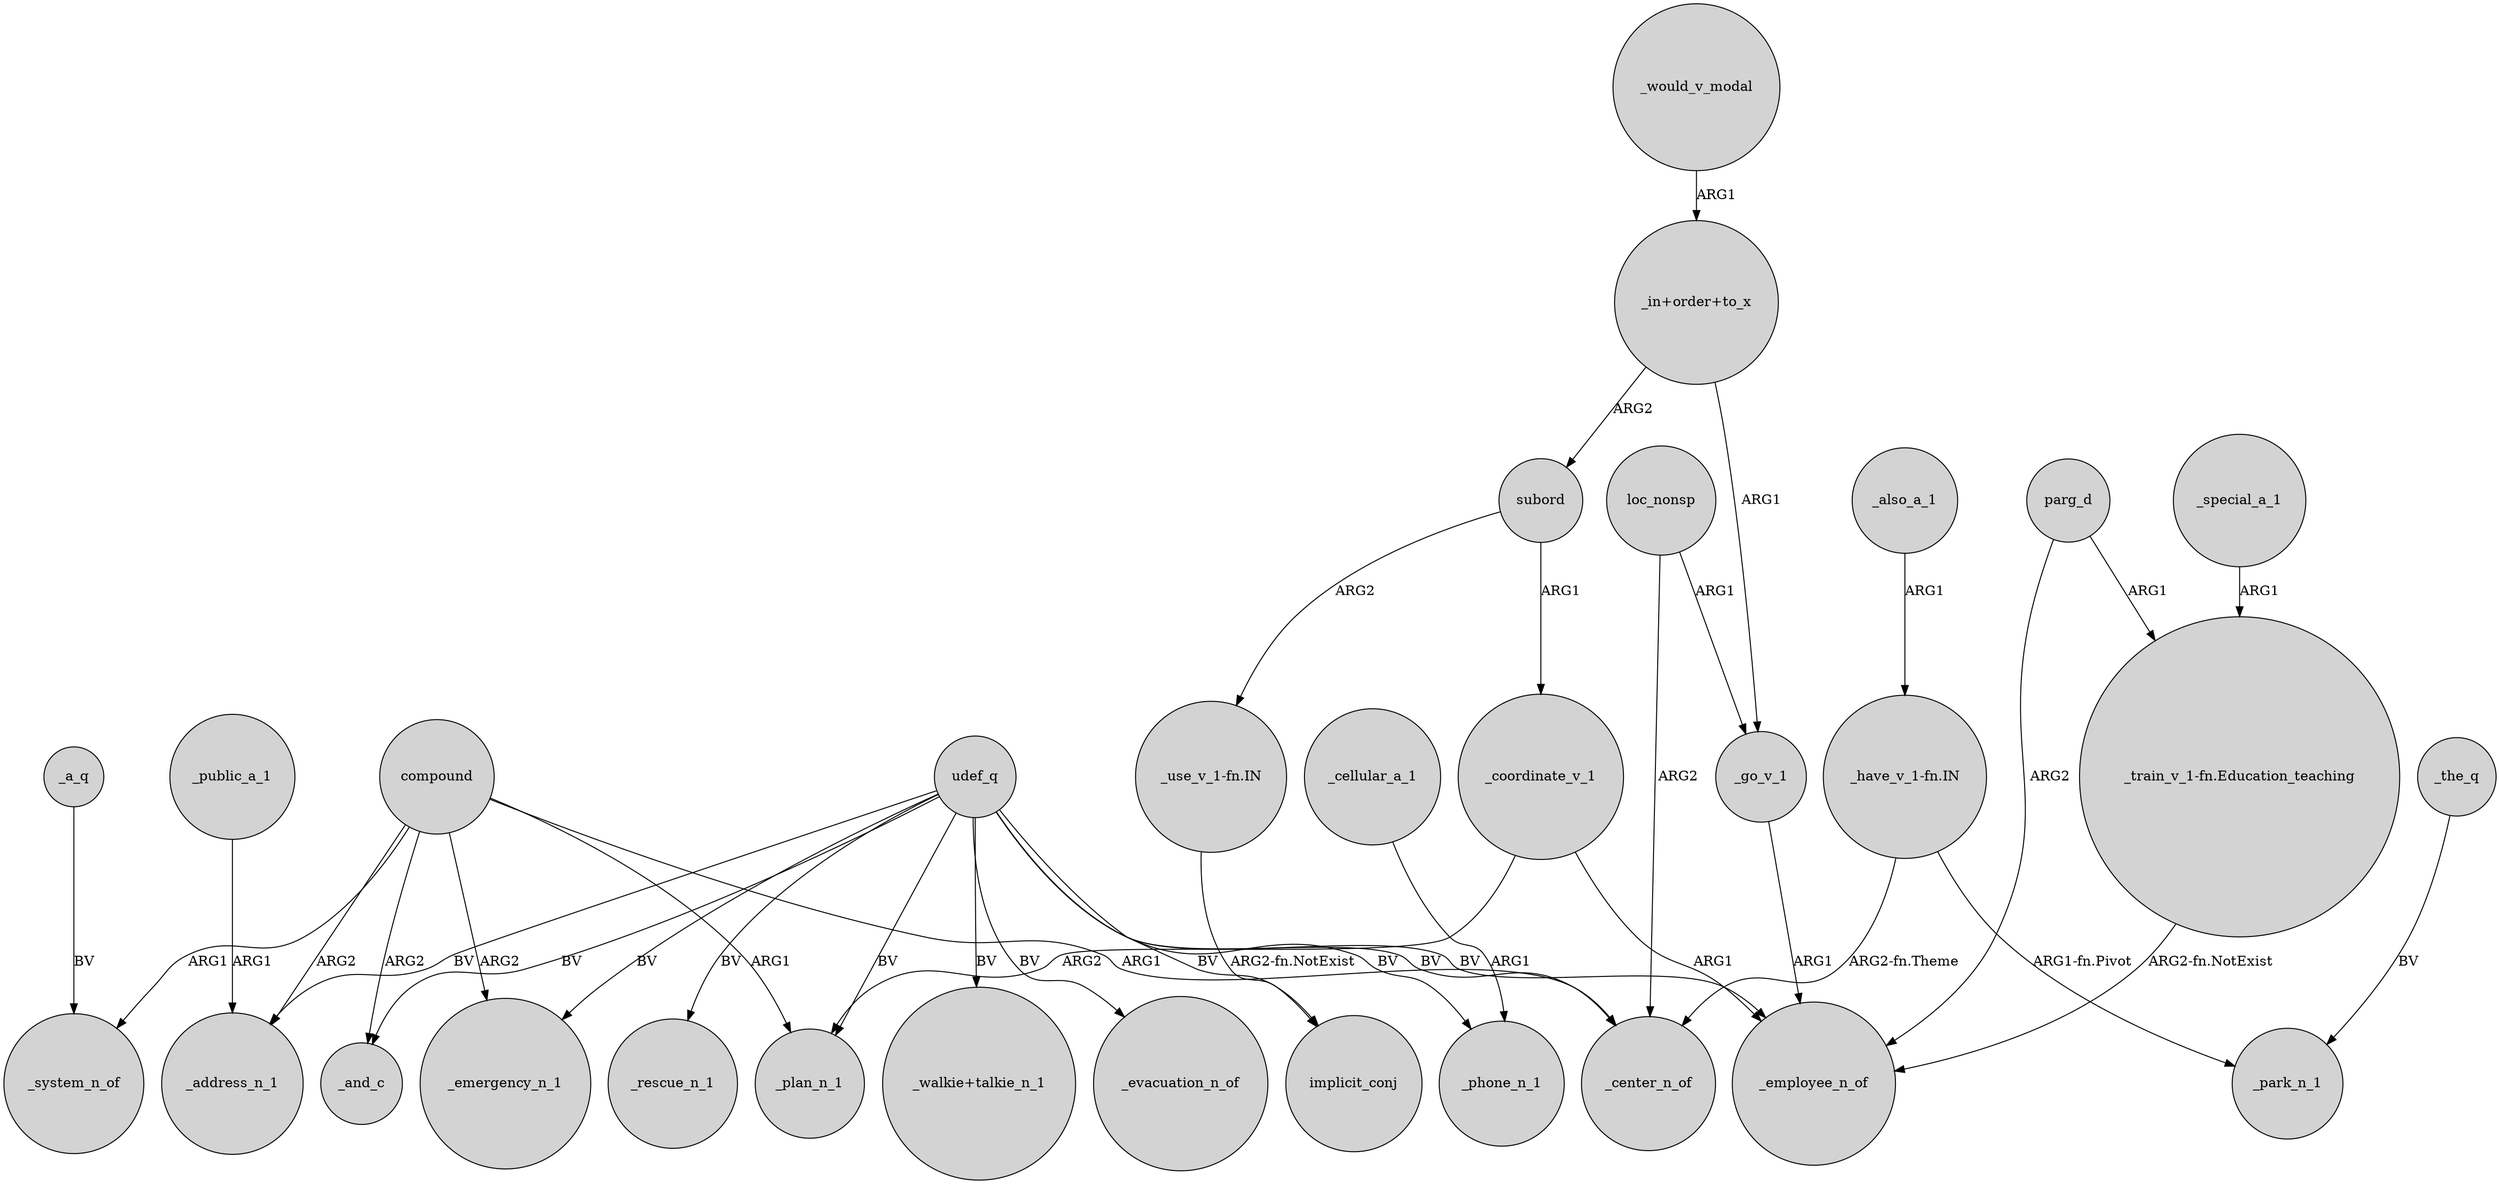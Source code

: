 digraph {
	node [shape=circle style=filled]
	compound -> _emergency_n_1 [label=ARG2]
	udef_q -> _address_n_1 [label=BV]
	_coordinate_v_1 -> _plan_n_1 [label=ARG2]
	udef_q -> _employee_n_of [label=BV]
	compound -> _system_n_of [label=ARG1]
	loc_nonsp -> _center_n_of [label=ARG2]
	compound -> _address_n_1 [label=ARG2]
	_would_v_modal -> "_in+order+to_x" [label=ARG1]
	compound -> _plan_n_1 [label=ARG1]
	_special_a_1 -> "_train_v_1-fn.Education_teaching" [label=ARG1]
	_public_a_1 -> _address_n_1 [label=ARG1]
	"_have_v_1-fn.IN" -> _center_n_of [label="ARG2-fn.Theme"]
	subord -> "_use_v_1-fn.IN" [label=ARG2]
	udef_q -> implicit_conj [label=BV]
	udef_q -> _center_n_of [label=BV]
	udef_q -> "_walkie+talkie_n_1" [label=BV]
	udef_q -> _evacuation_n_of [label=BV]
	compound -> _and_c [label=ARG2]
	"_in+order+to_x" -> _go_v_1 [label=ARG1]
	"_in+order+to_x" -> subord [label=ARG2]
	parg_d -> "_train_v_1-fn.Education_teaching" [label=ARG1]
	udef_q -> _plan_n_1 [label=BV]
	_coordinate_v_1 -> _employee_n_of [label=ARG1]
	udef_q -> _emergency_n_1 [label=BV]
	"_use_v_1-fn.IN" -> implicit_conj [label="ARG2-fn.NotExist"]
	_also_a_1 -> "_have_v_1-fn.IN" [label=ARG1]
	parg_d -> _employee_n_of [label=ARG2]
	compound -> _center_n_of [label=ARG1]
	_cellular_a_1 -> _phone_n_1 [label=ARG1]
	_a_q -> _system_n_of [label=BV]
	"_have_v_1-fn.IN" -> _park_n_1 [label="ARG1-fn.Pivot"]
	_go_v_1 -> _employee_n_of [label=ARG1]
	udef_q -> _rescue_n_1 [label=BV]
	subord -> _coordinate_v_1 [label=ARG1]
	udef_q -> _phone_n_1 [label=BV]
	udef_q -> _and_c [label=BV]
	loc_nonsp -> _go_v_1 [label=ARG1]
	"_train_v_1-fn.Education_teaching" -> _employee_n_of [label="ARG2-fn.NotExist"]
	_the_q -> _park_n_1 [label=BV]
}
